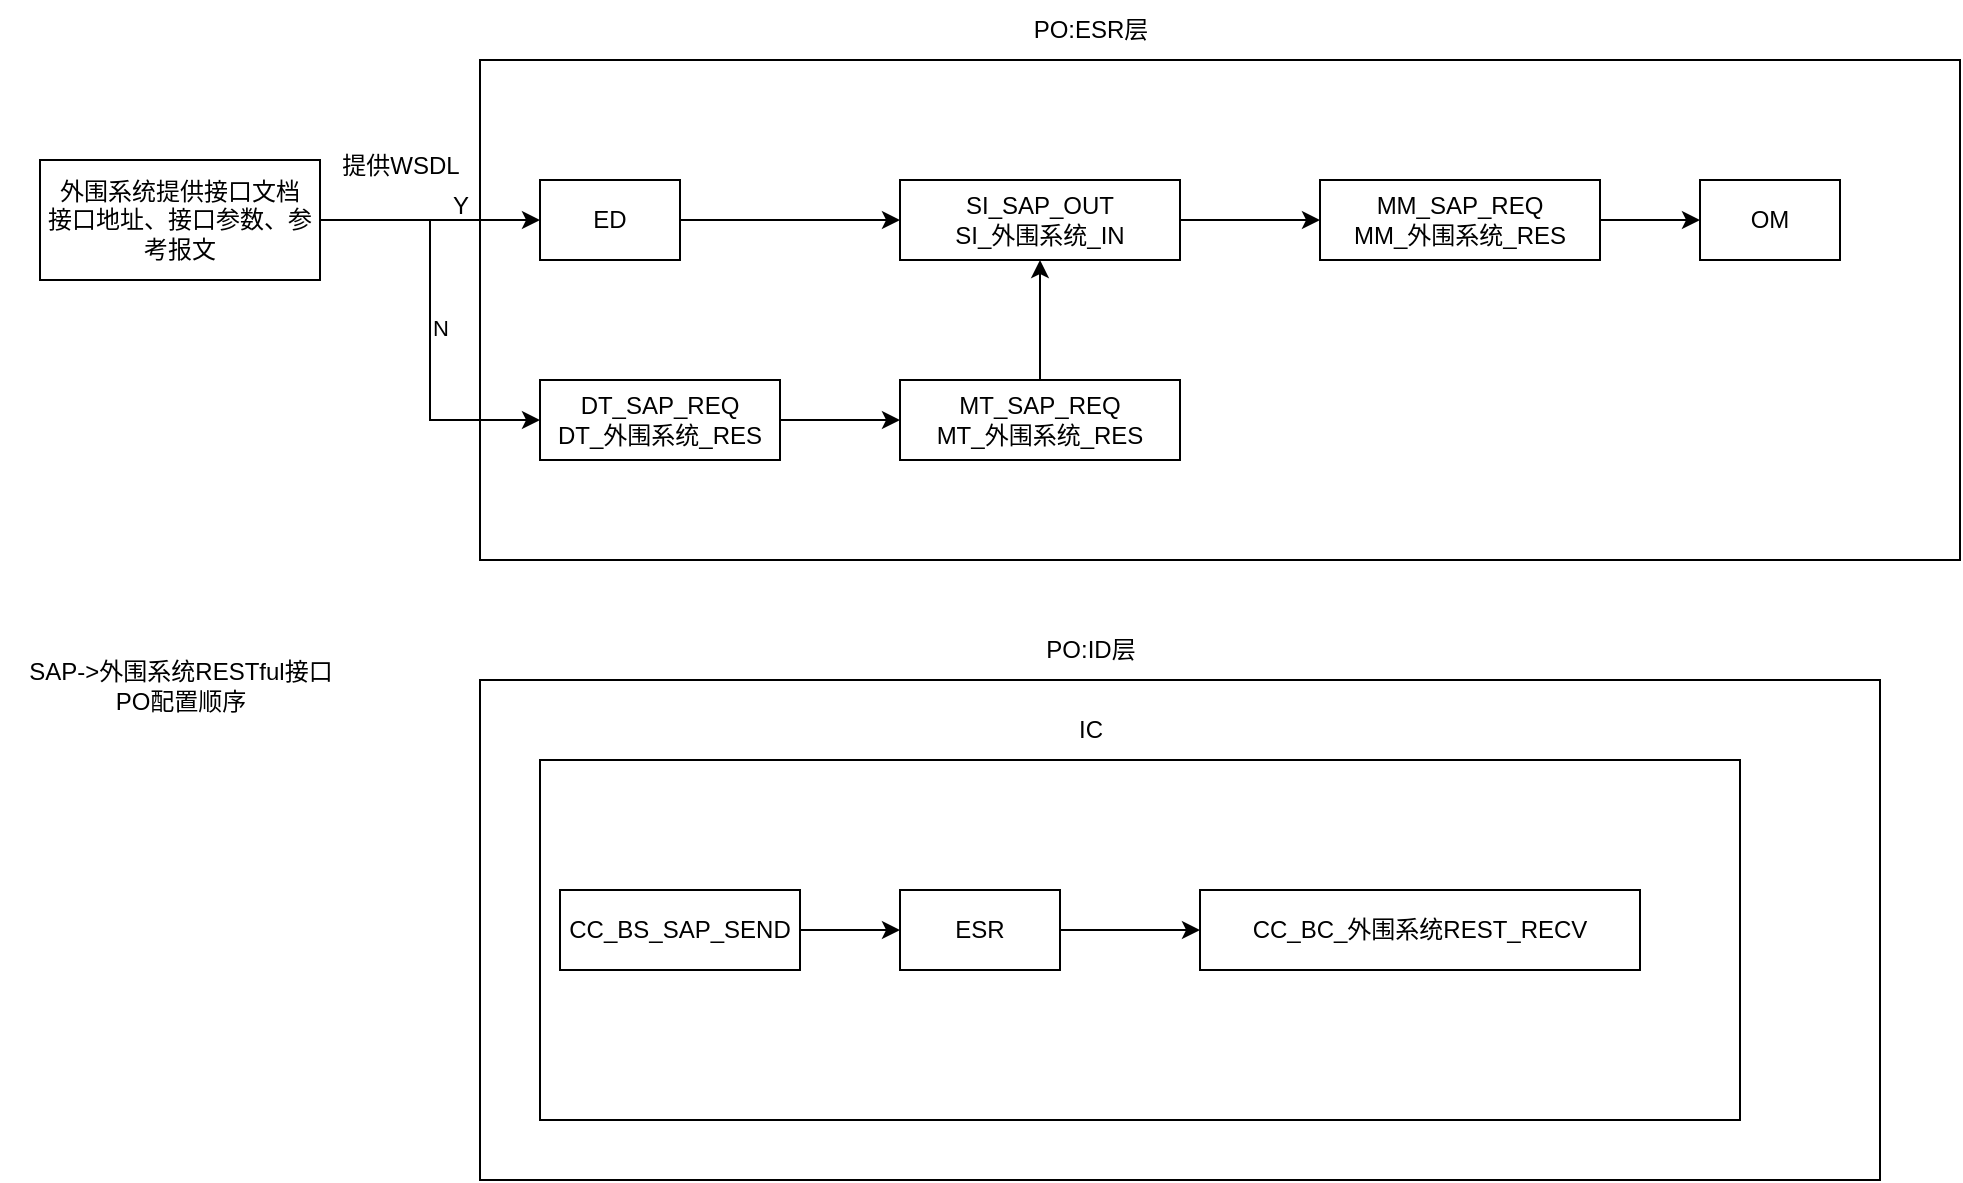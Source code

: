 <mxfile version="28.2.0">
  <diagram name="第 1 页" id="doMVqTurjGTtlI855PUS">
    <mxGraphModel dx="1111" dy="783" grid="1" gridSize="10" guides="1" tooltips="1" connect="1" arrows="1" fold="1" page="1" pageScale="1" pageWidth="827" pageHeight="1169" math="0" shadow="0">
      <root>
        <mxCell id="0" />
        <mxCell id="1" parent="0" />
        <mxCell id="9xzlxBEFg6kcSaPBRF1e-21" value="" style="rounded=0;whiteSpace=wrap;html=1;" vertex="1" parent="1">
          <mxGeometry x="250" y="220" width="740" height="250" as="geometry" />
        </mxCell>
        <mxCell id="9xzlxBEFg6kcSaPBRF1e-7" style="edgeStyle=orthogonalEdgeStyle;rounded=0;orthogonalLoop=1;jettySize=auto;html=1;exitX=1;exitY=0.5;exitDx=0;exitDy=0;entryX=0;entryY=0.5;entryDx=0;entryDy=0;" edge="1" parent="1" source="9xzlxBEFg6kcSaPBRF1e-1" target="9xzlxBEFg6kcSaPBRF1e-2">
          <mxGeometry relative="1" as="geometry" />
        </mxCell>
        <mxCell id="9xzlxBEFg6kcSaPBRF1e-10" style="edgeStyle=orthogonalEdgeStyle;rounded=0;orthogonalLoop=1;jettySize=auto;html=1;exitX=1;exitY=0.5;exitDx=0;exitDy=0;entryX=0;entryY=0.5;entryDx=0;entryDy=0;" edge="1" parent="1" source="9xzlxBEFg6kcSaPBRF1e-1" target="9xzlxBEFg6kcSaPBRF1e-5">
          <mxGeometry relative="1" as="geometry" />
        </mxCell>
        <mxCell id="9xzlxBEFg6kcSaPBRF1e-12" value="N" style="edgeLabel;html=1;align=center;verticalAlign=middle;resizable=0;points=[];" vertex="1" connectable="0" parent="9xzlxBEFg6kcSaPBRF1e-10">
          <mxGeometry x="0.033" y="2" relative="1" as="geometry">
            <mxPoint x="3" as="offset" />
          </mxGeometry>
        </mxCell>
        <mxCell id="9xzlxBEFg6kcSaPBRF1e-1" value="外围系统提供接口文档&lt;div&gt;接口地址、接口参数、参考报文&lt;/div&gt;" style="rounded=0;whiteSpace=wrap;html=1;" vertex="1" parent="1">
          <mxGeometry x="30" y="270" width="140" height="60" as="geometry" />
        </mxCell>
        <mxCell id="9xzlxBEFg6kcSaPBRF1e-13" style="edgeStyle=orthogonalEdgeStyle;rounded=0;orthogonalLoop=1;jettySize=auto;html=1;exitX=1;exitY=0.5;exitDx=0;exitDy=0;" edge="1" parent="1" source="9xzlxBEFg6kcSaPBRF1e-2" target="9xzlxBEFg6kcSaPBRF1e-3">
          <mxGeometry relative="1" as="geometry" />
        </mxCell>
        <mxCell id="9xzlxBEFg6kcSaPBRF1e-2" value="ED" style="rounded=0;whiteSpace=wrap;html=1;" vertex="1" parent="1">
          <mxGeometry x="280" y="280" width="70" height="40" as="geometry" />
        </mxCell>
        <mxCell id="9xzlxBEFg6kcSaPBRF1e-14" style="edgeStyle=orthogonalEdgeStyle;rounded=0;orthogonalLoop=1;jettySize=auto;html=1;exitX=1;exitY=0.5;exitDx=0;exitDy=0;entryX=0;entryY=0.5;entryDx=0;entryDy=0;" edge="1" parent="1" source="9xzlxBEFg6kcSaPBRF1e-3" target="9xzlxBEFg6kcSaPBRF1e-4">
          <mxGeometry relative="1" as="geometry" />
        </mxCell>
        <mxCell id="9xzlxBEFg6kcSaPBRF1e-3" value="SI_SAP_OUT&lt;div&gt;SI_外围系统_IN&lt;/div&gt;" style="rounded=0;whiteSpace=wrap;html=1;" vertex="1" parent="1">
          <mxGeometry x="460" y="280" width="140" height="40" as="geometry" />
        </mxCell>
        <mxCell id="9xzlxBEFg6kcSaPBRF1e-16" style="edgeStyle=orthogonalEdgeStyle;rounded=0;orthogonalLoop=1;jettySize=auto;html=1;exitX=1;exitY=0.5;exitDx=0;exitDy=0;entryX=0;entryY=0.5;entryDx=0;entryDy=0;" edge="1" parent="1" source="9xzlxBEFg6kcSaPBRF1e-4" target="9xzlxBEFg6kcSaPBRF1e-15">
          <mxGeometry relative="1" as="geometry" />
        </mxCell>
        <mxCell id="9xzlxBEFg6kcSaPBRF1e-4" value="MM_SAP_REQ&lt;div&gt;MM_外围系统_RES&lt;/div&gt;" style="rounded=0;whiteSpace=wrap;html=1;" vertex="1" parent="1">
          <mxGeometry x="670" y="280" width="140" height="40" as="geometry" />
        </mxCell>
        <mxCell id="9xzlxBEFg6kcSaPBRF1e-17" style="edgeStyle=orthogonalEdgeStyle;rounded=0;orthogonalLoop=1;jettySize=auto;html=1;exitX=1;exitY=0.5;exitDx=0;exitDy=0;entryX=0;entryY=0.5;entryDx=0;entryDy=0;" edge="1" parent="1" source="9xzlxBEFg6kcSaPBRF1e-5" target="9xzlxBEFg6kcSaPBRF1e-6">
          <mxGeometry relative="1" as="geometry" />
        </mxCell>
        <mxCell id="9xzlxBEFg6kcSaPBRF1e-5" value="DT_SAP_REQ&lt;div&gt;DT_外围系统_RES&lt;/div&gt;" style="rounded=0;whiteSpace=wrap;html=1;" vertex="1" parent="1">
          <mxGeometry x="280" y="380" width="120" height="40" as="geometry" />
        </mxCell>
        <mxCell id="9xzlxBEFg6kcSaPBRF1e-20" style="edgeStyle=orthogonalEdgeStyle;rounded=0;orthogonalLoop=1;jettySize=auto;html=1;exitX=0.5;exitY=0;exitDx=0;exitDy=0;entryX=0.5;entryY=1;entryDx=0;entryDy=0;" edge="1" parent="1" source="9xzlxBEFg6kcSaPBRF1e-6" target="9xzlxBEFg6kcSaPBRF1e-3">
          <mxGeometry relative="1" as="geometry" />
        </mxCell>
        <mxCell id="9xzlxBEFg6kcSaPBRF1e-6" value="MT_SAP_REQ&lt;div&gt;MT_外围系统_RES&lt;/div&gt;" style="rounded=0;whiteSpace=wrap;html=1;" vertex="1" parent="1">
          <mxGeometry x="460" y="380" width="140" height="40" as="geometry" />
        </mxCell>
        <mxCell id="9xzlxBEFg6kcSaPBRF1e-8" value="提供WSDL" style="text;html=1;align=center;verticalAlign=middle;resizable=0;points=[];autosize=1;strokeColor=none;fillColor=none;" vertex="1" parent="1">
          <mxGeometry x="170" y="258" width="80" height="30" as="geometry" />
        </mxCell>
        <mxCell id="9xzlxBEFg6kcSaPBRF1e-11" value="Y" style="text;html=1;align=center;verticalAlign=middle;resizable=0;points=[];autosize=1;strokeColor=none;fillColor=none;" vertex="1" parent="1">
          <mxGeometry x="225" y="278" width="30" height="30" as="geometry" />
        </mxCell>
        <mxCell id="9xzlxBEFg6kcSaPBRF1e-15" value="OM" style="rounded=0;whiteSpace=wrap;html=1;" vertex="1" parent="1">
          <mxGeometry x="860" y="280" width="70" height="40" as="geometry" />
        </mxCell>
        <mxCell id="9xzlxBEFg6kcSaPBRF1e-23" value="PO:ESR层" style="text;html=1;align=center;verticalAlign=middle;resizable=0;points=[];autosize=1;strokeColor=none;fillColor=none;" vertex="1" parent="1">
          <mxGeometry x="515" y="190" width="80" height="30" as="geometry" />
        </mxCell>
        <mxCell id="9xzlxBEFg6kcSaPBRF1e-24" value="" style="rounded=0;whiteSpace=wrap;html=1;" vertex="1" parent="1">
          <mxGeometry x="250" y="530" width="700" height="250" as="geometry" />
        </mxCell>
        <mxCell id="9xzlxBEFg6kcSaPBRF1e-25" value="PO:ID层" style="text;html=1;align=center;verticalAlign=middle;resizable=0;points=[];autosize=1;strokeColor=none;fillColor=none;" vertex="1" parent="1">
          <mxGeometry x="520" y="500" width="70" height="30" as="geometry" />
        </mxCell>
        <mxCell id="9xzlxBEFg6kcSaPBRF1e-32" value="" style="rounded=0;whiteSpace=wrap;html=1;" vertex="1" parent="1">
          <mxGeometry x="280" y="570" width="600" height="180" as="geometry" />
        </mxCell>
        <mxCell id="9xzlxBEFg6kcSaPBRF1e-30" style="edgeStyle=orthogonalEdgeStyle;rounded=0;orthogonalLoop=1;jettySize=auto;html=1;exitX=1;exitY=0.5;exitDx=0;exitDy=0;entryX=0;entryY=0.5;entryDx=0;entryDy=0;" edge="1" parent="1" source="9xzlxBEFg6kcSaPBRF1e-26" target="9xzlxBEFg6kcSaPBRF1e-29">
          <mxGeometry relative="1" as="geometry" />
        </mxCell>
        <mxCell id="9xzlxBEFg6kcSaPBRF1e-26" value="CC_BS_SAP_SEND" style="rounded=0;whiteSpace=wrap;html=1;" vertex="1" parent="1">
          <mxGeometry x="290" y="635" width="120" height="40" as="geometry" />
        </mxCell>
        <mxCell id="9xzlxBEFg6kcSaPBRF1e-27" value="CC_BC_外围系统REST_RECV" style="rounded=0;whiteSpace=wrap;html=1;" vertex="1" parent="1">
          <mxGeometry x="610" y="635" width="220" height="40" as="geometry" />
        </mxCell>
        <mxCell id="9xzlxBEFg6kcSaPBRF1e-31" style="edgeStyle=orthogonalEdgeStyle;rounded=0;orthogonalLoop=1;jettySize=auto;html=1;exitX=1;exitY=0.5;exitDx=0;exitDy=0;" edge="1" parent="1" source="9xzlxBEFg6kcSaPBRF1e-29" target="9xzlxBEFg6kcSaPBRF1e-27">
          <mxGeometry relative="1" as="geometry" />
        </mxCell>
        <mxCell id="9xzlxBEFg6kcSaPBRF1e-29" value="ESR" style="rounded=0;whiteSpace=wrap;html=1;" vertex="1" parent="1">
          <mxGeometry x="460" y="635" width="80" height="40" as="geometry" />
        </mxCell>
        <mxCell id="9xzlxBEFg6kcSaPBRF1e-33" value="IC" style="text;html=1;align=center;verticalAlign=middle;resizable=0;points=[];autosize=1;strokeColor=none;fillColor=none;" vertex="1" parent="1">
          <mxGeometry x="535" y="540" width="40" height="30" as="geometry" />
        </mxCell>
        <mxCell id="9xzlxBEFg6kcSaPBRF1e-35" value="SAP-&amp;gt;外围系统RESTful接口&lt;div&gt;PO配置顺序&lt;/div&gt;" style="text;html=1;align=center;verticalAlign=middle;resizable=0;points=[];autosize=1;strokeColor=none;fillColor=none;" vertex="1" parent="1">
          <mxGeometry x="10" y="513" width="180" height="40" as="geometry" />
        </mxCell>
      </root>
    </mxGraphModel>
  </diagram>
</mxfile>

